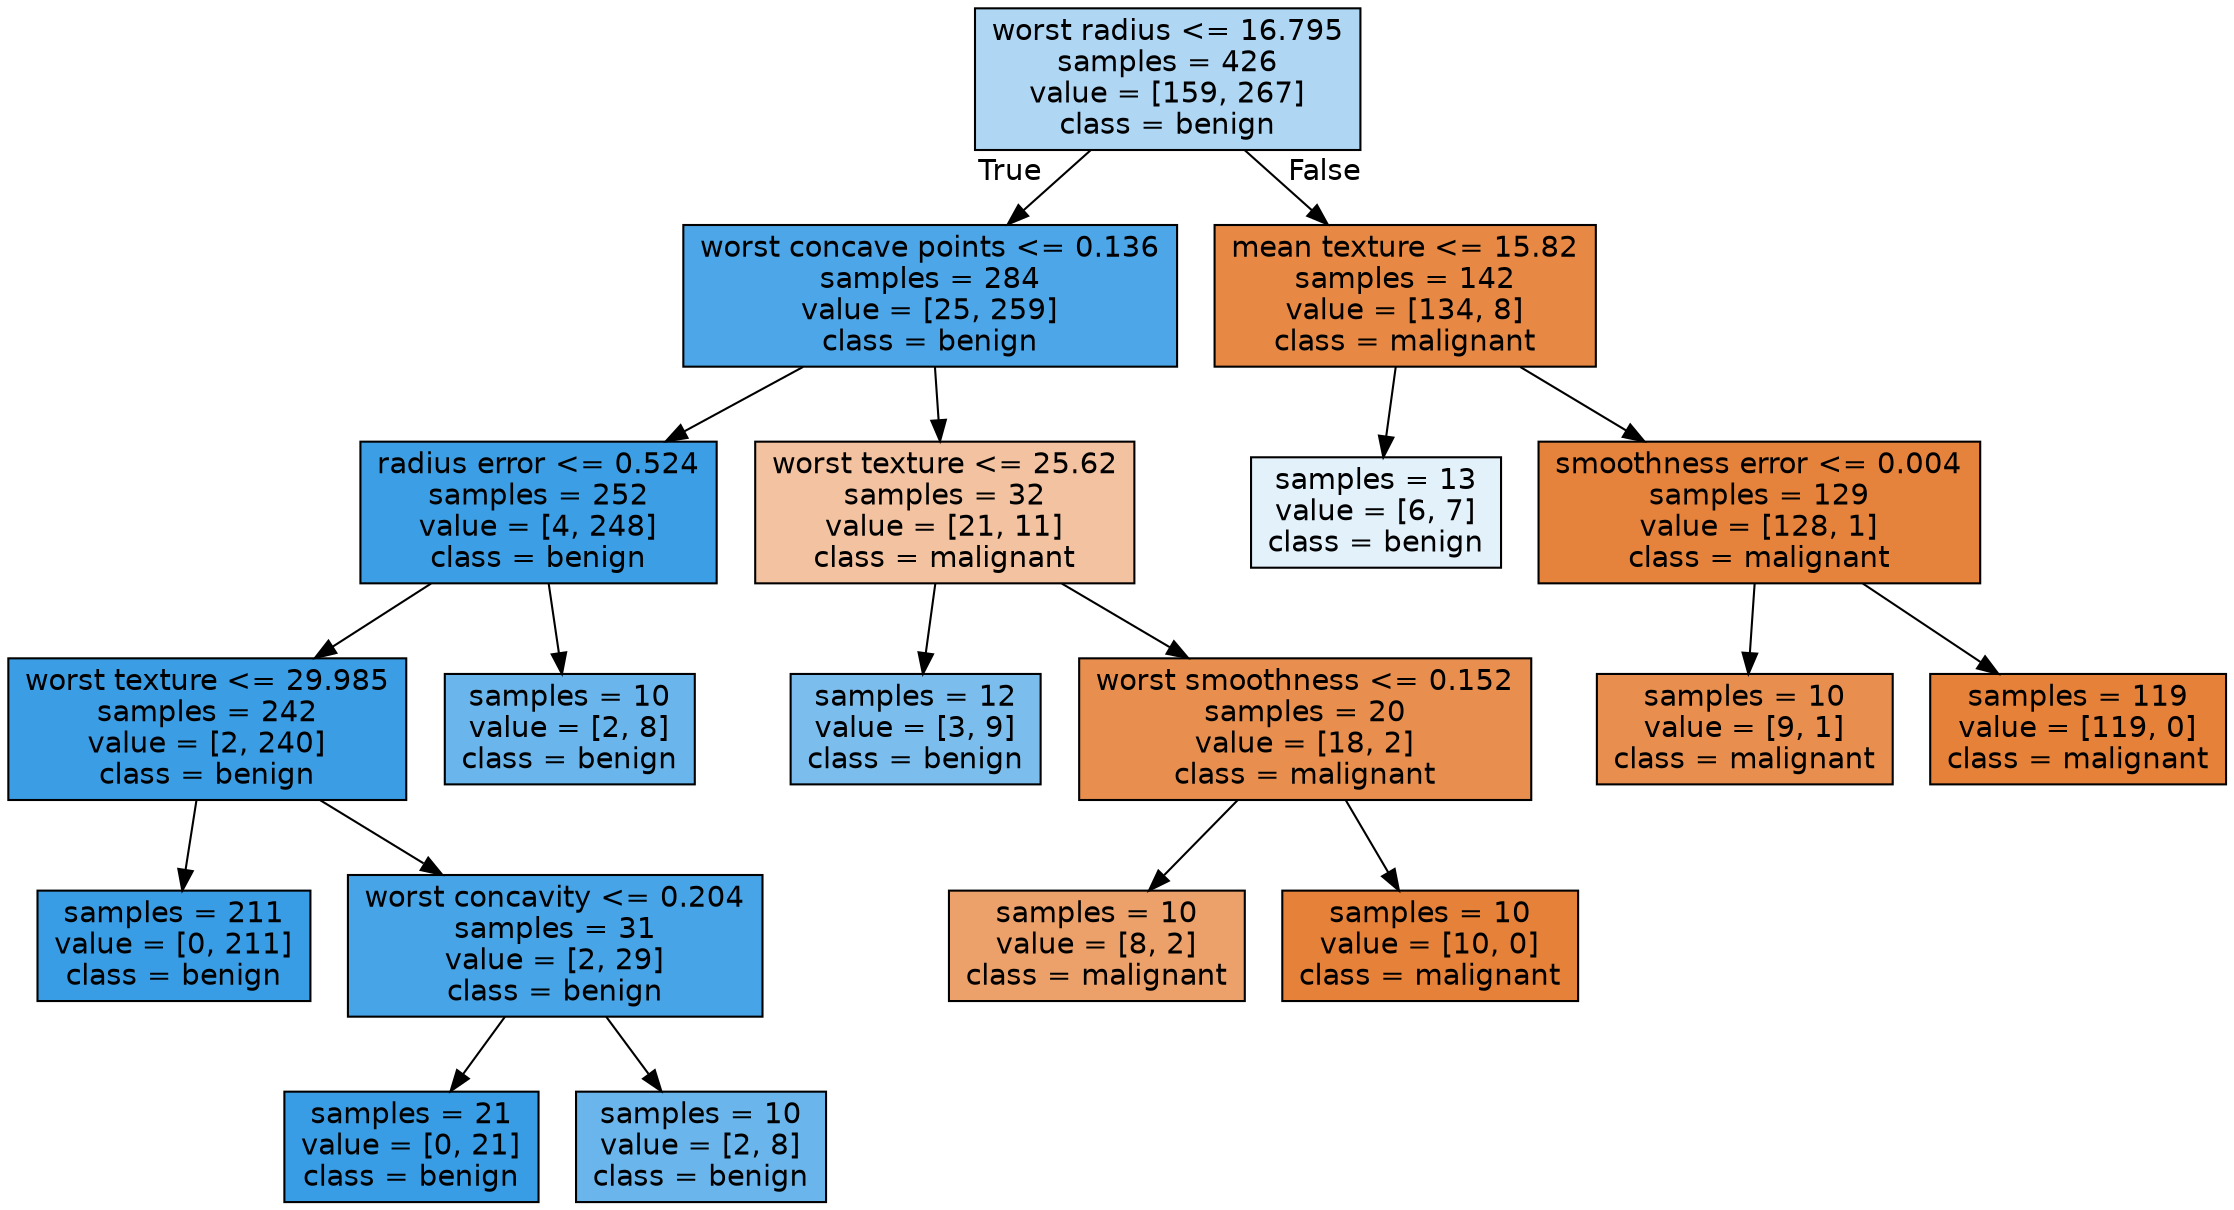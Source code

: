 digraph Tree {
node [shape=box, style="filled", color="black", fontname="helvetica"] ;
edge [fontname="helvetica"] ;
0 [label="worst radius <= 16.795\nsamples = 426\nvalue = [159, 267]\nclass = benign", fillcolor="#afd7f4"] ;
1 [label="worst concave points <= 0.136\nsamples = 284\nvalue = [25, 259]\nclass = benign", fillcolor="#4ca6e8"] ;
0 -> 1 [labeldistance=2.5, labelangle=45, headlabel="True"] ;
2 [label="radius error <= 0.524\nsamples = 252\nvalue = [4, 248]\nclass = benign", fillcolor="#3c9fe5"] ;
1 -> 2 ;
3 [label="worst texture <= 29.985\nsamples = 242\nvalue = [2, 240]\nclass = benign", fillcolor="#3b9ee5"] ;
2 -> 3 ;
4 [label="samples = 211\nvalue = [0, 211]\nclass = benign", fillcolor="#399de5"] ;
3 -> 4 ;
5 [label="worst concavity <= 0.204\nsamples = 31\nvalue = [2, 29]\nclass = benign", fillcolor="#47a4e7"] ;
3 -> 5 ;
6 [label="samples = 21\nvalue = [0, 21]\nclass = benign", fillcolor="#399de5"] ;
5 -> 6 ;
7 [label="samples = 10\nvalue = [2, 8]\nclass = benign", fillcolor="#6ab6ec"] ;
5 -> 7 ;
8 [label="samples = 10\nvalue = [2, 8]\nclass = benign", fillcolor="#6ab6ec"] ;
2 -> 8 ;
9 [label="worst texture <= 25.62\nsamples = 32\nvalue = [21, 11]\nclass = malignant", fillcolor="#f3c3a1"] ;
1 -> 9 ;
10 [label="samples = 12\nvalue = [3, 9]\nclass = benign", fillcolor="#7bbeee"] ;
9 -> 10 ;
11 [label="worst smoothness <= 0.152\nsamples = 20\nvalue = [18, 2]\nclass = malignant", fillcolor="#e88f4f"] ;
9 -> 11 ;
12 [label="samples = 10\nvalue = [8, 2]\nclass = malignant", fillcolor="#eca06a"] ;
11 -> 12 ;
13 [label="samples = 10\nvalue = [10, 0]\nclass = malignant", fillcolor="#e58139"] ;
11 -> 13 ;
14 [label="mean texture <= 15.82\nsamples = 142\nvalue = [134, 8]\nclass = malignant", fillcolor="#e78945"] ;
0 -> 14 [labeldistance=2.5, labelangle=-45, headlabel="False"] ;
15 [label="samples = 13\nvalue = [6, 7]\nclass = benign", fillcolor="#e3f1fb"] ;
14 -> 15 ;
16 [label="smoothness error <= 0.004\nsamples = 129\nvalue = [128, 1]\nclass = malignant", fillcolor="#e5823b"] ;
14 -> 16 ;
17 [label="samples = 10\nvalue = [9, 1]\nclass = malignant", fillcolor="#e88f4f"] ;
16 -> 17 ;
18 [label="samples = 119\nvalue = [119, 0]\nclass = malignant", fillcolor="#e58139"] ;
16 -> 18 ;
}